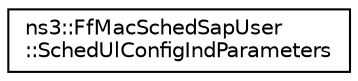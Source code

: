 digraph "Graphical Class Hierarchy"
{
 // LATEX_PDF_SIZE
  edge [fontname="Helvetica",fontsize="10",labelfontname="Helvetica",labelfontsize="10"];
  node [fontname="Helvetica",fontsize="10",shape=record];
  rankdir="LR";
  Node0 [label="ns3::FfMacSchedSapUser\l::SchedUlConfigIndParameters",height=0.2,width=0.4,color="black", fillcolor="white", style="filled",URL="$structns3_1_1_ff_mac_sched_sap_user_1_1_sched_ul_config_ind_parameters.html",tooltip="Parameters of the SCHED_UL_CONFIG_IND primitive."];
}
